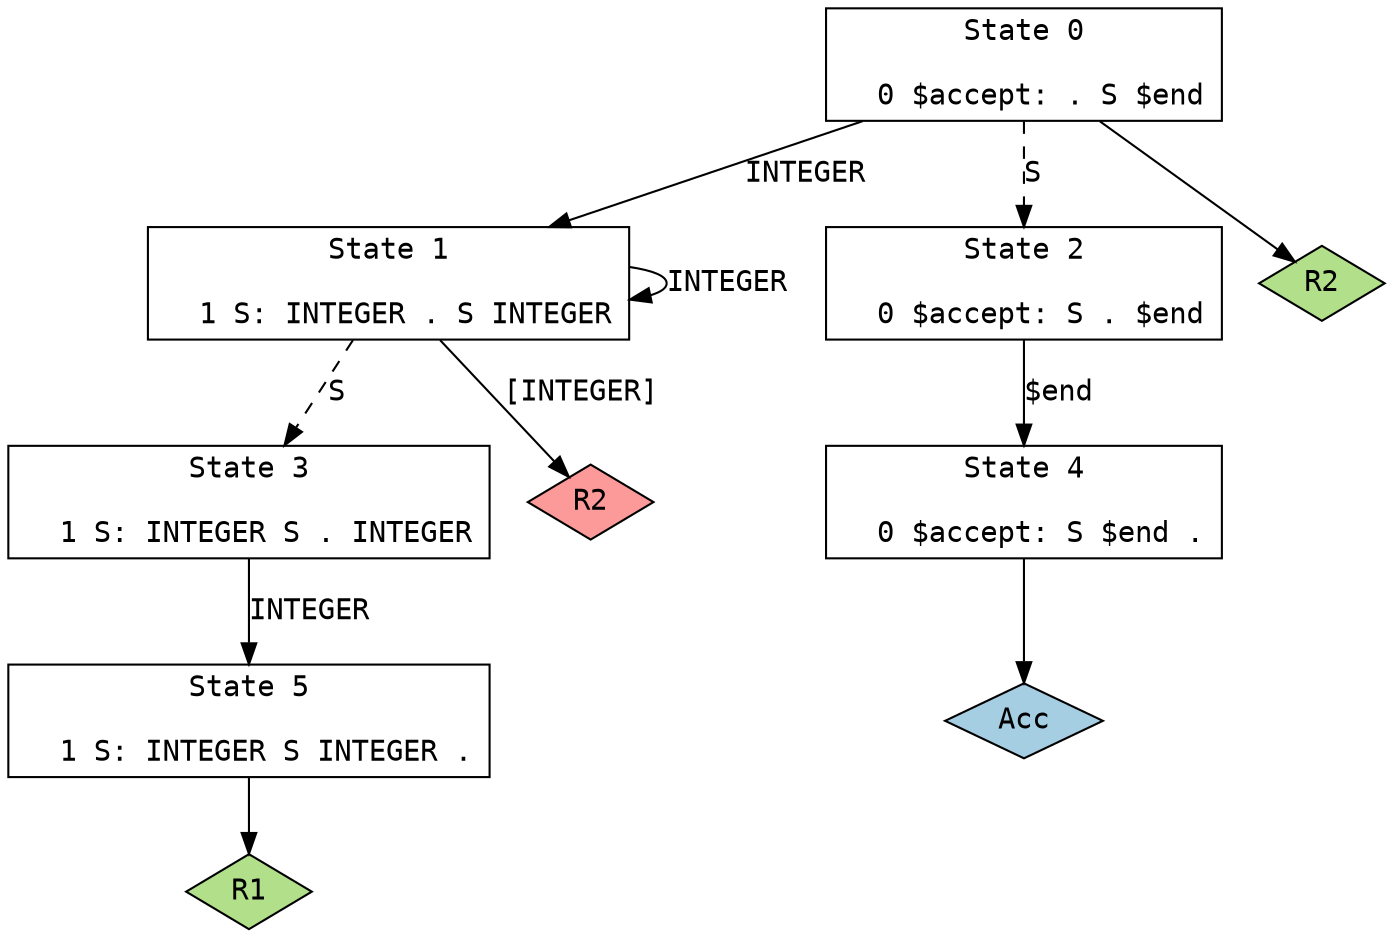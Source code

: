 // 由 GNU Bison 3.0.2 生成。
// 向 <bug-bison@gnu.org> 报告问题。
// 主页：<http://www.gnu.org/software/bison/>。

digraph "grammar11.y"
{
  node [fontname = courier, shape = box, colorscheme = paired6]
  edge [fontname = courier]

  0 [label="State 0\n\l  0 $accept: . S $end\l"]
  0 -> 1 [style=solid label="INTEGER"]
  0 -> 2 [style=dashed label="S"]
  0 -> "0R2" [style=solid]
 "0R2" [label="R2", fillcolor=3, shape=diamond, style=filled]
  1 [label="State 1\n\l  1 S: INTEGER . S INTEGER\l"]
  1 -> 1 [style=solid label="INTEGER"]
  1 -> 3 [style=dashed label="S"]
  1 -> "1R2d" [label="[INTEGER]", style=solid]
 "1R2d" [label="R2", fillcolor=5, shape=diamond, style=filled]
  2 [label="State 2\n\l  0 $accept: S . $end\l"]
  2 -> 4 [style=solid label="$end"]
  3 [label="State 3\n\l  1 S: INTEGER S . INTEGER\l"]
  3 -> 5 [style=solid label="INTEGER"]
  4 [label="State 4\n\l  0 $accept: S $end .\l"]
  4 -> "4R0" [style=solid]
 "4R0" [label="Acc", fillcolor=1, shape=diamond, style=filled]
  5 [label="State 5\n\l  1 S: INTEGER S INTEGER .\l"]
  5 -> "5R1" [style=solid]
 "5R1" [label="R1", fillcolor=3, shape=diamond, style=filled]
}
